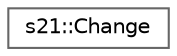 digraph "Graphical Class Hierarchy"
{
 // LATEX_PDF_SIZE
  bgcolor="transparent";
  edge [fontname=Helvetica,fontsize=10,labelfontname=Helvetica,labelfontsize=10];
  node [fontname=Helvetica,fontsize=10,shape=box,height=0.2,width=0.4];
  rankdir="LR";
  Node0 [id="Node000000",label="s21::Change",height=0.2,width=0.4,color="grey40", fillcolor="white", style="filled",URL="$d7/da9/structs21_1_1Change.html",tooltip=" "];
}
